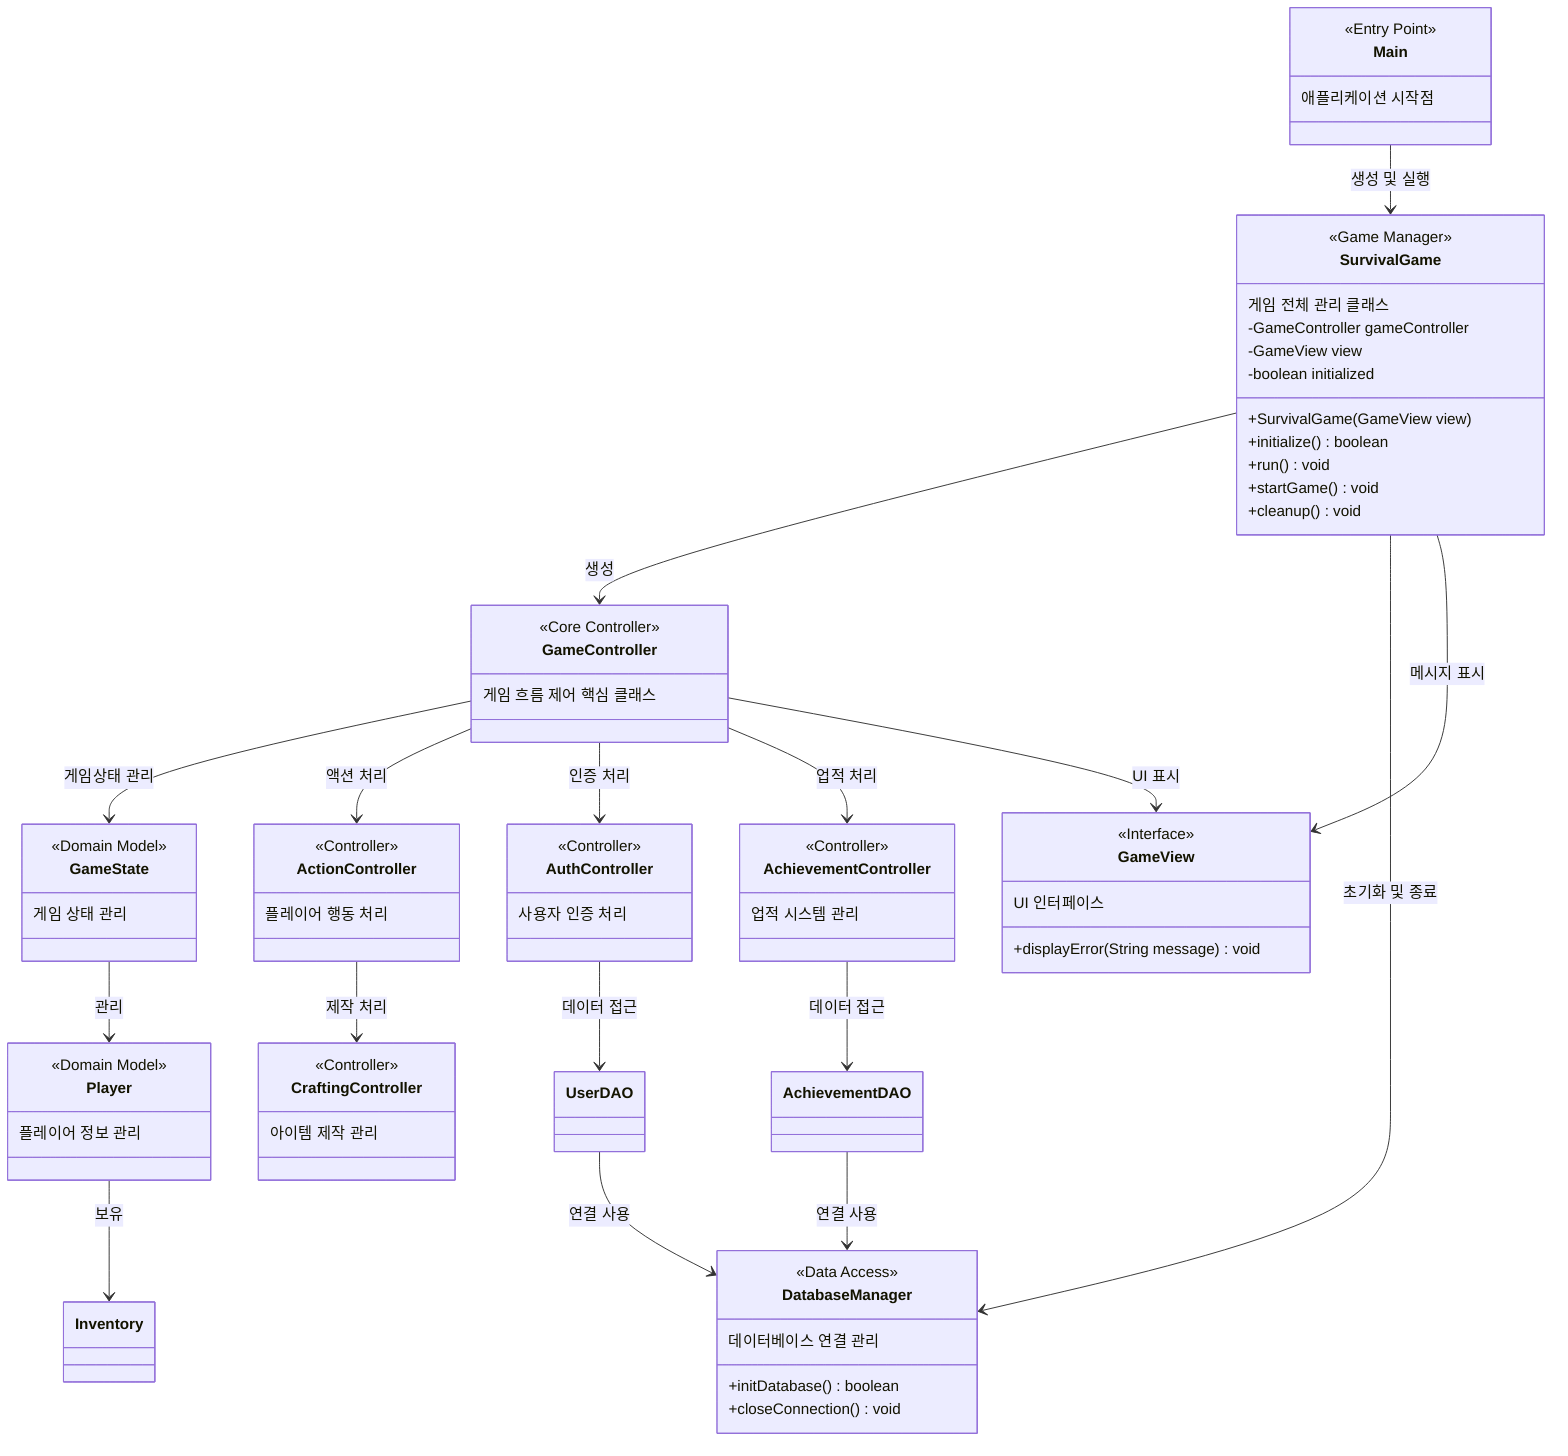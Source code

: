 classDiagram
    %% 시스템 전체 구조 요약 다이어그램

    %% 주요 컴포넌트 간의 관계
    Main --> SurvivalGame : 생성 및 실행
    SurvivalGame --> GameController : 생성
    SurvivalGame --> DatabaseManager : 초기화 및 종료
    SurvivalGame --> GameView : 메시지 표시
    
    GameController --> GameState : 게임상태 관리
    GameController --> ActionController : 액션 처리
    GameController --> AuthController : 인증 처리
    GameController --> AchievementController : 업적 처리
    GameController --> GameView : UI 표시
    
    GameState --> Player : 관리
    Player --> Inventory : 보유
    
    ActionController --> CraftingController : 제작 처리
    
    AuthController --> UserDAO : 데이터 접근
    AchievementController --> AchievementDAO : 데이터 접근
    UserDAO --> DatabaseManager : 연결 사용
    AchievementDAO --> DatabaseManager : 연결 사용
    
    %% 주요 컴포넌트 설명
    class Main {
        <<Entry Point>>
        애플리케이션 시작점
    }
    
    class SurvivalGame {
        <<Game Manager>>
        게임 전체 관리 클래스
        -GameController gameController
        -GameView view
        -boolean initialized
        +SurvivalGame(GameView view)
        +initialize() boolean
        +run() void
        +startGame() void
        +cleanup() void
    }
    
    class GameController {
        <<Core Controller>>
        게임 흐름 제어 핵심 클래스
    }
    
    class GameState {
        <<Domain Model>>
        게임 상태 관리
    }
    
    class Player {
        <<Domain Model>>
        플레이어 정보 관리
    }
    
    class ActionController {
        <<Controller>>
        플레이어 행동 처리
    }
    
    class CraftingController {
        <<Controller>>
        아이템 제작 관리
    }
    
    class AuthController {
        <<Controller>>
        사용자 인증 처리
    }
    
    class AchievementController {
        <<Controller>>
        업적 시스템 관리
    }
    
    class DatabaseManager {
        <<Data Access>>
        데이터베이스 연결 관리
        +initDatabase() boolean
        +closeConnection() void
    }
    
    class GameView {
        <<Interface>>
        UI 인터페이스
        +displayError(String message) void
    }